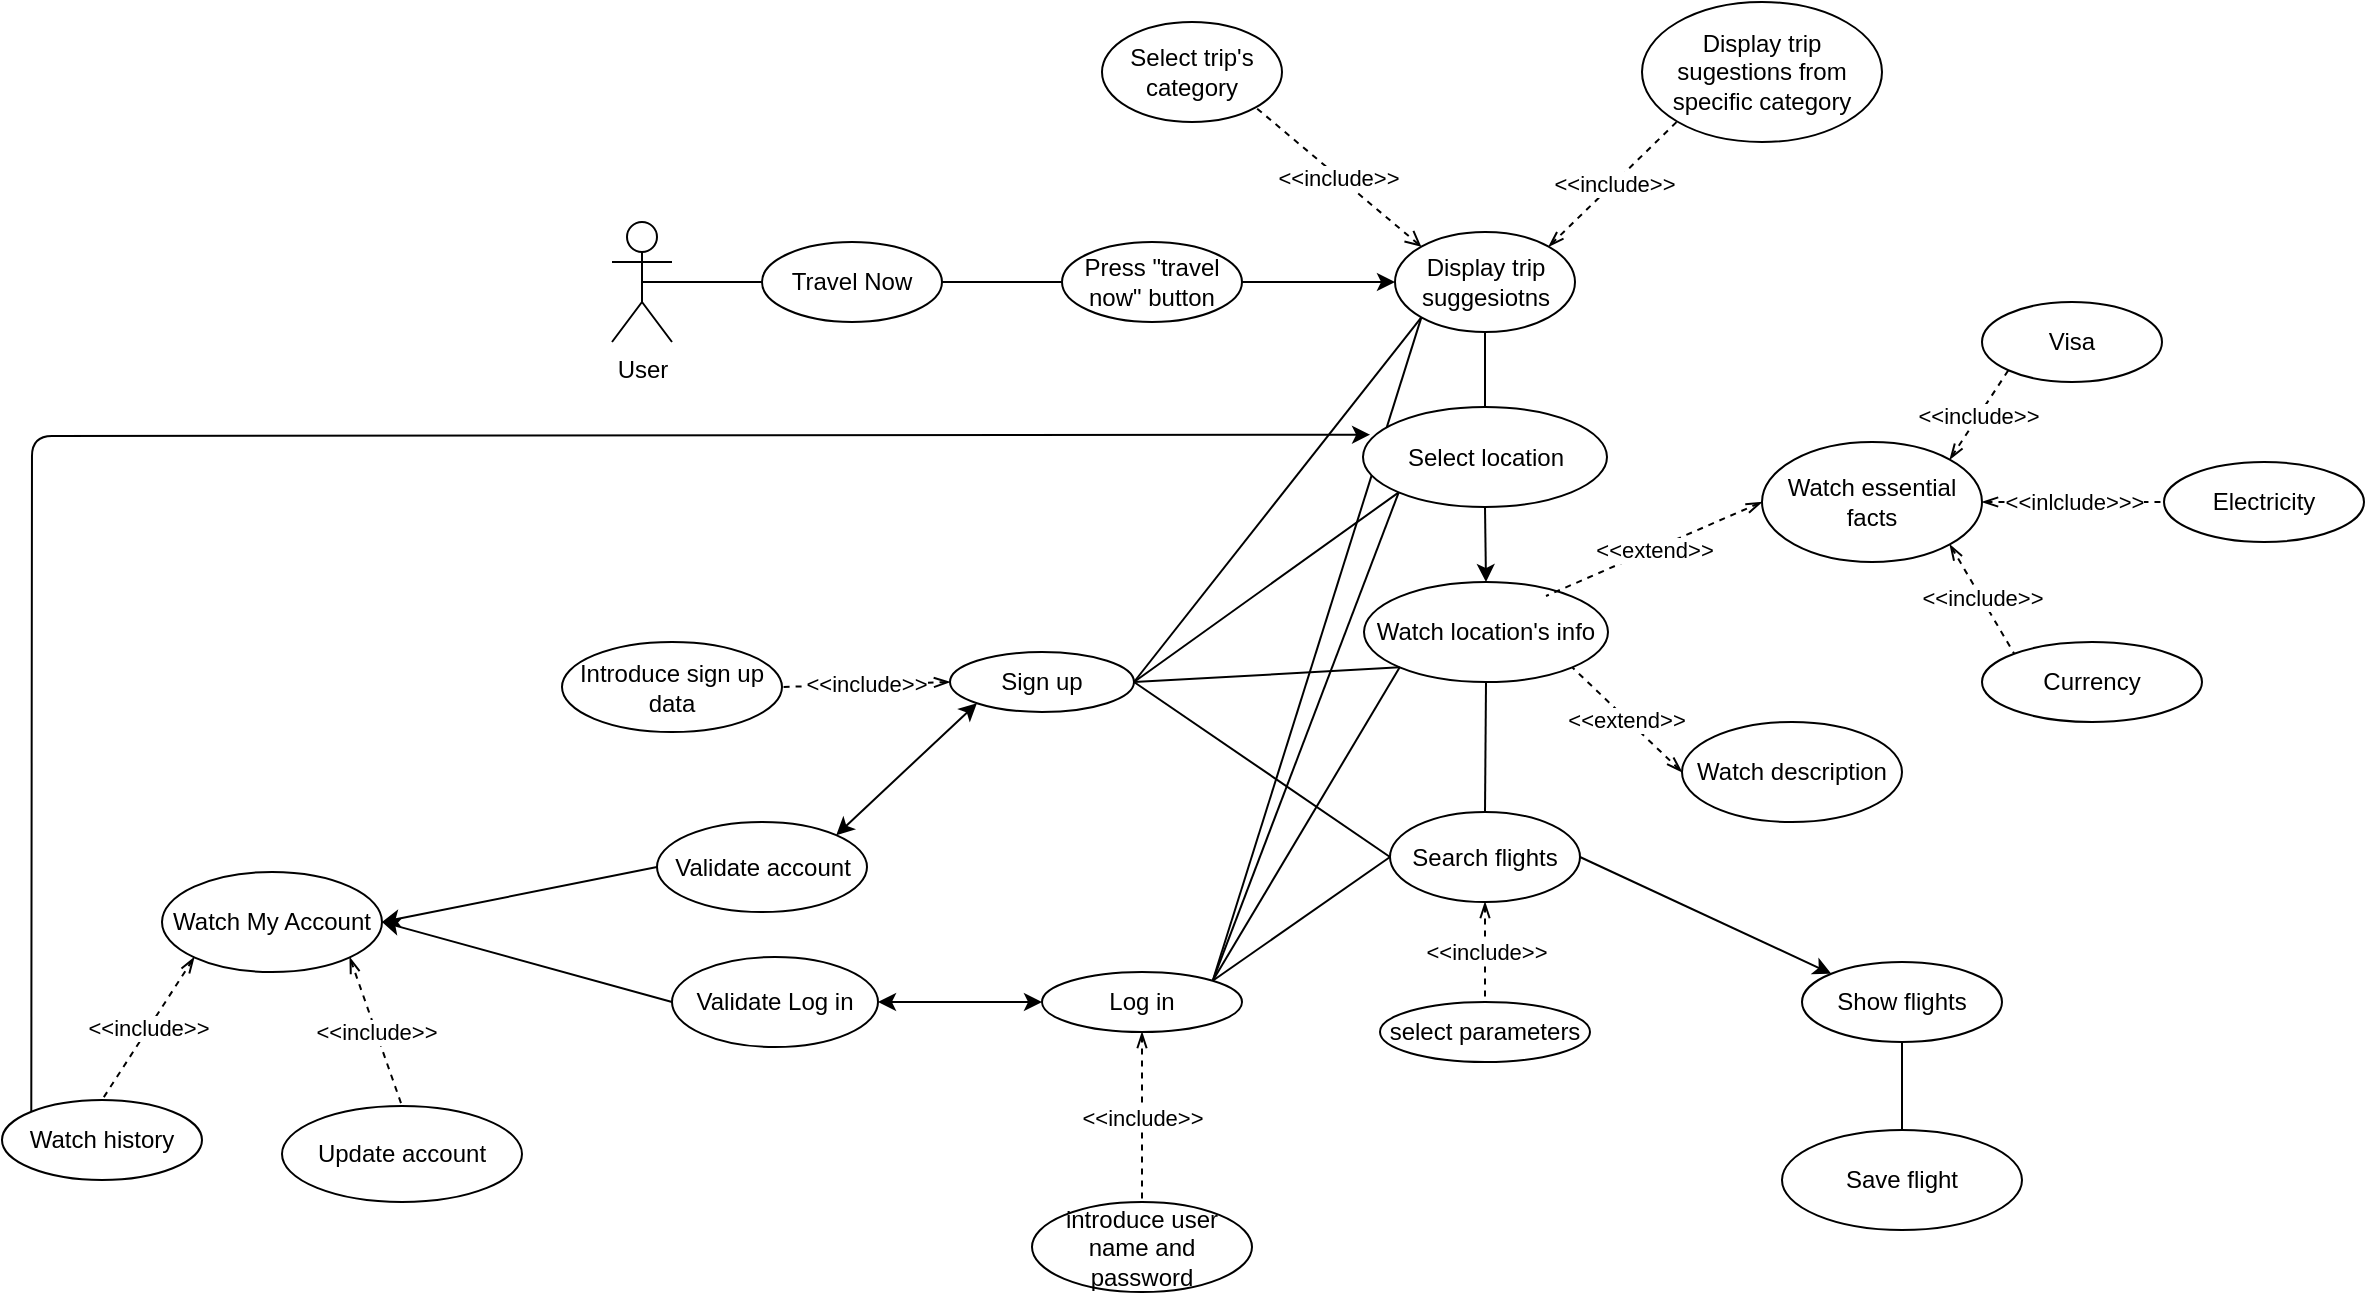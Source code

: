<mxfile version="10.6.1" type="device"><diagram id="o9Uc1y7R9sdlndZ4Y-We" name="Page-1"><mxGraphModel dx="2270" dy="761" grid="1" gridSize="10" guides="1" tooltips="1" connect="1" arrows="1" fold="1" page="1" pageScale="1" pageWidth="827" pageHeight="1169" math="0" shadow="0"><root><mxCell id="0"/><mxCell id="1" parent="0"/><mxCell id="lbvV9SSC-7vw61IjdQjM-1" value="User&lt;br&gt;" style="shape=umlActor;verticalLabelPosition=bottom;labelBackgroundColor=#ffffff;verticalAlign=top;html=1;outlineConnect=0;" parent="1" vertex="1"><mxGeometry x="35" y="130" width="30" height="60" as="geometry"/></mxCell><mxCell id="lbvV9SSC-7vw61IjdQjM-2" value="Travel Now" style="ellipse;whiteSpace=wrap;html=1;" parent="1" vertex="1"><mxGeometry x="110" y="140" width="90" height="40" as="geometry"/></mxCell><mxCell id="lbvV9SSC-7vw61IjdQjM-3" value="" style="endArrow=none;html=1;entryX=0;entryY=0.5;entryDx=0;entryDy=0;exitX=0.5;exitY=0.5;exitDx=0;exitDy=0;exitPerimeter=0;" parent="1" source="lbvV9SSC-7vw61IjdQjM-1" target="lbvV9SSC-7vw61IjdQjM-2" edge="1"><mxGeometry width="50" height="50" relative="1" as="geometry"><mxPoint x="70" y="160" as="sourcePoint"/><mxPoint x="90" y="230" as="targetPoint"/></mxGeometry></mxCell><mxCell id="lbvV9SSC-7vw61IjdQjM-6" value="" style="endArrow=none;html=1;exitX=1;exitY=0.5;exitDx=0;exitDy=0;" parent="1" source="lbvV9SSC-7vw61IjdQjM-2" target="lbvV9SSC-7vw61IjdQjM-7" edge="1"><mxGeometry width="50" height="50" relative="1" as="geometry"><mxPoint x="40" y="280" as="sourcePoint"/><mxPoint x="90" y="230" as="targetPoint"/></mxGeometry></mxCell><mxCell id="lbvV9SSC-7vw61IjdQjM-7" value="Press &quot;travel now&quot; button" style="ellipse;whiteSpace=wrap;html=1;" parent="1" vertex="1"><mxGeometry x="260" y="140" width="90" height="40" as="geometry"/></mxCell><mxCell id="lbvV9SSC-7vw61IjdQjM-8" value="Display trip suggesiotns" style="ellipse;whiteSpace=wrap;html=1;" parent="1" vertex="1"><mxGeometry x="426.5" y="135" width="90" height="50" as="geometry"/></mxCell><mxCell id="lbvV9SSC-7vw61IjdQjM-9" value="" style="endArrow=classic;html=1;exitX=1;exitY=0.5;exitDx=0;exitDy=0;entryX=0;entryY=0.5;entryDx=0;entryDy=0;" parent="1" source="lbvV9SSC-7vw61IjdQjM-7" target="lbvV9SSC-7vw61IjdQjM-8" edge="1"><mxGeometry width="50" height="50" relative="1" as="geometry"><mxPoint x="360" y="170" as="sourcePoint"/><mxPoint x="90" y="230" as="targetPoint"/></mxGeometry></mxCell><mxCell id="lbvV9SSC-7vw61IjdQjM-11" value="&amp;lt;&amp;lt;include&amp;gt;&amp;gt;" style="endArrow=none;dashed=1;html=1;snapToPoint=0;startArrow=open;startFill=0;entryX=1;entryY=1;entryDx=0;entryDy=0;exitX=0;exitY=0;exitDx=0;exitDy=0;" parent="1" source="lbvV9SSC-7vw61IjdQjM-8" target="lbvV9SSC-7vw61IjdQjM-14" edge="1"><mxGeometry width="50" height="50" relative="1" as="geometry"><mxPoint x="325" y="100" as="sourcePoint"/><mxPoint x="90" y="230" as="targetPoint"/></mxGeometry></mxCell><mxCell id="lbvV9SSC-7vw61IjdQjM-13" value="&amp;lt;&amp;lt;include&amp;gt;&amp;gt;" style="endArrow=none;dashed=1;html=1;startArrow=openThin;startFill=0;entryX=0;entryY=1;entryDx=0;entryDy=0;exitX=1;exitY=0;exitDx=0;exitDy=0;" parent="1" source="lbvV9SSC-7vw61IjdQjM-8" target="lbvV9SSC-7vw61IjdQjM-15" edge="1"><mxGeometry width="50" height="50" relative="1" as="geometry"><mxPoint x="490" y="70" as="sourcePoint"/><mxPoint x="90" y="230" as="targetPoint"/></mxGeometry></mxCell><mxCell id="lbvV9SSC-7vw61IjdQjM-14" value="Select trip's category" style="ellipse;whiteSpace=wrap;html=1;" parent="1" vertex="1"><mxGeometry x="280" y="30" width="90" height="50" as="geometry"/></mxCell><mxCell id="lbvV9SSC-7vw61IjdQjM-15" value="Display trip sugestions from specific category&lt;br&gt;" style="ellipse;whiteSpace=wrap;html=1;" parent="1" vertex="1"><mxGeometry x="550" y="20" width="120" height="70" as="geometry"/></mxCell><mxCell id="lbvV9SSC-7vw61IjdQjM-18" value="" style="endArrow=none;html=1;entryX=0.5;entryY=1;entryDx=0;entryDy=0;exitX=0.5;exitY=0;exitDx=0;exitDy=0;" parent="1" source="lbvV9SSC-7vw61IjdQjM-19" target="lbvV9SSC-7vw61IjdQjM-8" edge="1"><mxGeometry width="50" height="50" relative="1" as="geometry"><mxPoint x="458" y="220" as="sourcePoint"/><mxPoint x="90" y="230" as="targetPoint"/></mxGeometry></mxCell><mxCell id="lbvV9SSC-7vw61IjdQjM-21" value="" style="endArrow=classic;html=1;exitX=0.5;exitY=1;exitDx=0;exitDy=0;entryX=0.5;entryY=0;entryDx=0;entryDy=0;" parent="1" source="lbvV9SSC-7vw61IjdQjM-19" target="lbvV9SSC-7vw61IjdQjM-22" edge="1"><mxGeometry width="50" height="50" relative="1" as="geometry"><mxPoint x="40" y="350" as="sourcePoint"/><mxPoint x="458" y="320" as="targetPoint"/></mxGeometry></mxCell><mxCell id="lbvV9SSC-7vw61IjdQjM-22" value="Watch location's info" style="ellipse;whiteSpace=wrap;html=1;" parent="1" vertex="1"><mxGeometry x="411" y="310" width="122" height="50" as="geometry"/></mxCell><mxCell id="lbvV9SSC-7vw61IjdQjM-25" value="Watch description" style="ellipse;whiteSpace=wrap;html=1;" parent="1" vertex="1"><mxGeometry x="570" y="380" width="110" height="50" as="geometry"/></mxCell><mxCell id="lbvV9SSC-7vw61IjdQjM-26" value="Watch essential facts&lt;br&gt;" style="ellipse;whiteSpace=wrap;html=1;" parent="1" vertex="1"><mxGeometry x="610" y="240" width="110" height="60" as="geometry"/></mxCell><mxCell id="lbvV9SSC-7vw61IjdQjM-27" value="Currency" style="ellipse;whiteSpace=wrap;html=1;" parent="1" vertex="1"><mxGeometry x="720" y="340" width="110" height="40" as="geometry"/></mxCell><mxCell id="lbvV9SSC-7vw61IjdQjM-28" value="Electricity" style="ellipse;whiteSpace=wrap;html=1;" parent="1" vertex="1"><mxGeometry x="811" y="250" width="100" height="40" as="geometry"/></mxCell><mxCell id="lbvV9SSC-7vw61IjdQjM-29" value="Visa" style="ellipse;whiteSpace=wrap;html=1;" parent="1" vertex="1"><mxGeometry x="720" y="170" width="90" height="40" as="geometry"/></mxCell><mxCell id="lbvV9SSC-7vw61IjdQjM-30" value="&amp;lt;&amp;lt;include&amp;gt;&amp;gt;" style="endArrow=none;dashed=1;html=1;startArrow=openThin;startFill=0;exitX=1;exitY=1;exitDx=0;exitDy=0;entryX=0;entryY=0;entryDx=0;entryDy=0;" parent="1" source="lbvV9SSC-7vw61IjdQjM-26" target="lbvV9SSC-7vw61IjdQjM-27" edge="1"><mxGeometry width="50" height="50" relative="1" as="geometry"><mxPoint x="40" y="640" as="sourcePoint"/><mxPoint x="760" y="291" as="targetPoint"/></mxGeometry></mxCell><mxCell id="lbvV9SSC-7vw61IjdQjM-31" value="&amp;lt;&amp;lt;inlclude&amp;gt;&amp;gt;&amp;gt;" style="endArrow=none;dashed=1;html=1;startArrow=openThin;startFill=0;entryX=0;entryY=0.5;entryDx=0;entryDy=0;exitX=1;exitY=0.5;exitDx=0;exitDy=0;" parent="1" source="lbvV9SSC-7vw61IjdQjM-26" target="lbvV9SSC-7vw61IjdQjM-28" edge="1"><mxGeometry width="50" height="50" relative="1" as="geometry"><mxPoint x="790" y="240" as="sourcePoint"/><mxPoint x="90" y="590" as="targetPoint"/></mxGeometry></mxCell><mxCell id="lbvV9SSC-7vw61IjdQjM-32" value="&amp;lt;&amp;lt;include&amp;gt;&amp;gt;" style="endArrow=none;dashed=1;html=1;startArrow=openThin;startFill=0;entryX=0;entryY=1;entryDx=0;entryDy=0;exitX=1;exitY=0;exitDx=0;exitDy=0;" parent="1" source="lbvV9SSC-7vw61IjdQjM-26" target="lbvV9SSC-7vw61IjdQjM-29" edge="1"><mxGeometry width="50" height="50" relative="1" as="geometry"><mxPoint x="700" y="210" as="sourcePoint"/><mxPoint x="90" y="590" as="targetPoint"/></mxGeometry></mxCell><mxCell id="lbvV9SSC-7vw61IjdQjM-34" value="&amp;lt;&amp;lt;extend&amp;gt;&amp;gt;&lt;br&gt;" style="endArrow=none;dashed=1;html=1;startArrow=openThin;startFill=0;entryX=1;entryY=1;entryDx=0;entryDy=0;exitX=0;exitY=0.5;exitDx=0;exitDy=0;" parent="1" source="lbvV9SSC-7vw61IjdQjM-25" target="lbvV9SSC-7vw61IjdQjM-22" edge="1"><mxGeometry width="50" height="50" relative="1" as="geometry"><mxPoint x="590" y="320" as="sourcePoint"/><mxPoint x="90" y="450" as="targetPoint"/></mxGeometry></mxCell><mxCell id="lbvV9SSC-7vw61IjdQjM-35" value="&amp;lt;&amp;lt;extend&amp;gt;&amp;gt;" style="endArrow=none;dashed=1;html=1;startArrow=openThin;startFill=0;entryX=1;entryY=0;entryDx=0;entryDy=0;exitX=0;exitY=0.5;exitDx=0;exitDy=0;" parent="1" edge="1"><mxGeometry width="50" height="50" relative="1" as="geometry"><mxPoint x="610" y="270" as="sourcePoint"/><mxPoint x="502" y="317" as="targetPoint"/></mxGeometry></mxCell><mxCell id="lbvV9SSC-7vw61IjdQjM-37" value="" style="endArrow=none;html=1;exitX=0.5;exitY=0;exitDx=0;exitDy=0;entryX=0.5;entryY=1;entryDx=0;entryDy=0;" parent="1" source="lbvV9SSC-7vw61IjdQjM-38" target="lbvV9SSC-7vw61IjdQjM-22" edge="1"><mxGeometry width="50" height="50" relative="1" as="geometry"><mxPoint x="320" y="390" as="sourcePoint"/><mxPoint x="456" y="370" as="targetPoint"/></mxGeometry></mxCell><mxCell id="lbvV9SSC-7vw61IjdQjM-38" value="Search flights" style="ellipse;whiteSpace=wrap;html=1;" parent="1" vertex="1"><mxGeometry x="424" y="425" width="95" height="45" as="geometry"/></mxCell><mxCell id="lbvV9SSC-7vw61IjdQjM-39" value="&amp;lt;&amp;lt;include&amp;gt;&amp;gt;&lt;br&gt;" style="endArrow=none;dashed=1;html=1;startArrow=openThin;startFill=0;entryX=0.5;entryY=0;entryDx=0;entryDy=0;" parent="1" source="lbvV9SSC-7vw61IjdQjM-38" target="lbvV9SSC-7vw61IjdQjM-40" edge="1"><mxGeometry width="50" height="50" relative="1" as="geometry"><mxPoint x="260" y="470" as="sourcePoint"/><mxPoint x="308" y="480" as="targetPoint"/></mxGeometry></mxCell><mxCell id="lbvV9SSC-7vw61IjdQjM-40" value="select parameters&lt;br&gt;" style="ellipse;whiteSpace=wrap;html=1;" parent="1" vertex="1"><mxGeometry x="419" y="520" width="105" height="30" as="geometry"/></mxCell><mxCell id="lbvV9SSC-7vw61IjdQjM-41" value="Show flights" style="ellipse;whiteSpace=wrap;html=1;" parent="1" vertex="1"><mxGeometry x="630" y="500" width="100" height="40" as="geometry"/></mxCell><mxCell id="lbvV9SSC-7vw61IjdQjM-43" value="" style="endArrow=classic;html=1;exitX=1;exitY=0.5;exitDx=0;exitDy=0;entryX=0;entryY=0;entryDx=0;entryDy=0;" parent="1" source="lbvV9SSC-7vw61IjdQjM-38" target="lbvV9SSC-7vw61IjdQjM-41" edge="1"><mxGeometry width="50" height="50" relative="1" as="geometry"><mxPoint x="40" y="620" as="sourcePoint"/><mxPoint x="90" y="570" as="targetPoint"/></mxGeometry></mxCell><mxCell id="lbvV9SSC-7vw61IjdQjM-45" value="Log in" style="ellipse;whiteSpace=wrap;html=1;" parent="1" vertex="1"><mxGeometry x="250" y="505" width="100" height="30" as="geometry"/></mxCell><mxCell id="lbvV9SSC-7vw61IjdQjM-46" value="" style="endArrow=none;html=1;entryX=0;entryY=0.5;entryDx=0;entryDy=0;exitX=1;exitY=0;exitDx=0;exitDy=0;" parent="1" source="lbvV9SSC-7vw61IjdQjM-45" target="lbvV9SSC-7vw61IjdQjM-38" edge="1"><mxGeometry width="50" height="50" relative="1" as="geometry"><mxPoint x="40" y="620" as="sourcePoint"/><mxPoint x="90" y="570" as="targetPoint"/></mxGeometry></mxCell><mxCell id="lbvV9SSC-7vw61IjdQjM-47" value="" style="endArrow=none;html=1;entryX=0;entryY=1;entryDx=0;entryDy=0;exitX=1;exitY=0;exitDx=0;exitDy=0;" parent="1" source="lbvV9SSC-7vw61IjdQjM-45" target="lbvV9SSC-7vw61IjdQjM-22" edge="1"><mxGeometry width="50" height="50" relative="1" as="geometry"><mxPoint x="40" y="620" as="sourcePoint"/><mxPoint x="90" y="570" as="targetPoint"/></mxGeometry></mxCell><mxCell id="lbvV9SSC-7vw61IjdQjM-48" value="" style="endArrow=none;html=1;entryX=0;entryY=1;entryDx=0;entryDy=0;exitX=1;exitY=0;exitDx=0;exitDy=0;" parent="1" source="lbvV9SSC-7vw61IjdQjM-45" target="lbvV9SSC-7vw61IjdQjM-19" edge="1"><mxGeometry width="50" height="50" relative="1" as="geometry"><mxPoint x="340" y="433" as="sourcePoint"/><mxPoint x="90" y="570" as="targetPoint"/></mxGeometry></mxCell><mxCell id="lbvV9SSC-7vw61IjdQjM-49" value="&amp;lt;&amp;lt;include&amp;gt;&amp;gt;" style="endArrow=none;dashed=1;html=1;startArrow=openThin;startFill=0;exitX=0.5;exitY=1;exitDx=0;exitDy=0;" parent="1" source="lbvV9SSC-7vw61IjdQjM-45" target="lbvV9SSC-7vw61IjdQjM-50" edge="1"><mxGeometry width="50" height="50" relative="1" as="geometry"><mxPoint x="40" y="620" as="sourcePoint"/><mxPoint x="300" y="510" as="targetPoint"/></mxGeometry></mxCell><mxCell id="lbvV9SSC-7vw61IjdQjM-50" value="introduce user name and password" style="ellipse;whiteSpace=wrap;html=1;" parent="1" vertex="1"><mxGeometry x="245" y="620" width="110" height="45" as="geometry"/></mxCell><mxCell id="lbvV9SSC-7vw61IjdQjM-51" value="Sign up" style="ellipse;whiteSpace=wrap;html=1;" parent="1" vertex="1"><mxGeometry x="204" y="345" width="92" height="30" as="geometry"/></mxCell><mxCell id="lbvV9SSC-7vw61IjdQjM-52" value="" style="endArrow=none;html=1;entryX=0;entryY=1;entryDx=0;entryDy=0;exitX=1;exitY=0.5;exitDx=0;exitDy=0;" parent="1" source="lbvV9SSC-7vw61IjdQjM-51" target="lbvV9SSC-7vw61IjdQjM-19" edge="1"><mxGeometry width="50" height="50" relative="1" as="geometry"><mxPoint x="40" y="740" as="sourcePoint"/><mxPoint x="90" y="690" as="targetPoint"/></mxGeometry></mxCell><mxCell id="lbvV9SSC-7vw61IjdQjM-53" value="" style="endArrow=none;html=1;entryX=0;entryY=1;entryDx=0;entryDy=0;exitX=1;exitY=0.5;exitDx=0;exitDy=0;" parent="1" source="lbvV9SSC-7vw61IjdQjM-51" target="lbvV9SSC-7vw61IjdQjM-22" edge="1"><mxGeometry width="50" height="50" relative="1" as="geometry"><mxPoint x="40" y="740" as="sourcePoint"/><mxPoint x="90" y="690" as="targetPoint"/></mxGeometry></mxCell><mxCell id="lbvV9SSC-7vw61IjdQjM-54" value="" style="endArrow=none;html=1;entryX=0;entryY=0.5;entryDx=0;entryDy=0;exitX=1;exitY=0.5;exitDx=0;exitDy=0;" parent="1" source="lbvV9SSC-7vw61IjdQjM-51" target="lbvV9SSC-7vw61IjdQjM-38" edge="1"><mxGeometry width="50" height="50" relative="1" as="geometry"><mxPoint x="40" y="740" as="sourcePoint"/><mxPoint x="140" y="560" as="targetPoint"/></mxGeometry></mxCell><mxCell id="lbvV9SSC-7vw61IjdQjM-55" value="&amp;lt;&amp;lt;include&amp;gt;&amp;gt;" style="endArrow=none;dashed=1;html=1;startArrow=openThin;startFill=0;exitX=0;exitY=0.5;exitDx=0;exitDy=0;entryX=1;entryY=0.5;entryDx=0;entryDy=0;" parent="1" source="lbvV9SSC-7vw61IjdQjM-51" target="lbvV9SSC-7vw61IjdQjM-56" edge="1"><mxGeometry width="50" height="50" relative="1" as="geometry"><mxPoint x="250" y="343" as="sourcePoint"/><mxPoint x="180" y="430" as="targetPoint"/></mxGeometry></mxCell><mxCell id="lbvV9SSC-7vw61IjdQjM-56" value="Introduce sign up data" style="ellipse;whiteSpace=wrap;html=1;" parent="1" vertex="1"><mxGeometry x="10" y="340" width="110" height="45" as="geometry"/></mxCell><mxCell id="lbvV9SSC-7vw61IjdQjM-57" value="Validate account" style="ellipse;whiteSpace=wrap;html=1;" parent="1" vertex="1"><mxGeometry x="57.5" y="430" width="105" height="45" as="geometry"/></mxCell><mxCell id="lbvV9SSC-7vw61IjdQjM-61" value="Watch My Account" style="ellipse;whiteSpace=wrap;html=1;" parent="1" vertex="1"><mxGeometry x="-190" y="455" width="110" height="50" as="geometry"/></mxCell><mxCell id="lbvV9SSC-7vw61IjdQjM-62" value="Validate Log in" style="ellipse;whiteSpace=wrap;html=1;" parent="1" vertex="1"><mxGeometry x="65" y="497.5" width="103" height="45" as="geometry"/></mxCell><mxCell id="lbvV9SSC-7vw61IjdQjM-63" value="" style="endArrow=classic;html=1;entryX=1;entryY=0.5;entryDx=0;entryDy=0;exitX=0;exitY=0.5;exitDx=0;exitDy=0;" parent="1" source="lbvV9SSC-7vw61IjdQjM-57" target="lbvV9SSC-7vw61IjdQjM-61" edge="1"><mxGeometry width="50" height="50" relative="1" as="geometry"><mxPoint x="-240" y="740" as="sourcePoint"/><mxPoint x="-190" y="690" as="targetPoint"/></mxGeometry></mxCell><mxCell id="lbvV9SSC-7vw61IjdQjM-64" value="" style="endArrow=classic;html=1;entryX=1;entryY=0.5;entryDx=0;entryDy=0;exitX=0;exitY=0.5;exitDx=0;exitDy=0;" parent="1" source="lbvV9SSC-7vw61IjdQjM-62" target="lbvV9SSC-7vw61IjdQjM-61" edge="1"><mxGeometry width="50" height="50" relative="1" as="geometry"><mxPoint x="-240" y="740" as="sourcePoint"/><mxPoint x="-190" y="690" as="targetPoint"/></mxGeometry></mxCell><mxCell id="lbvV9SSC-7vw61IjdQjM-65" value="" style="endArrow=none;html=1;entryX=0.5;entryY=1;entryDx=0;entryDy=0;exitX=0.5;exitY=0;exitDx=0;exitDy=0;" parent="1" source="lbvV9SSC-7vw61IjdQjM-66" target="lbvV9SSC-7vw61IjdQjM-41" edge="1"><mxGeometry width="50" height="50" relative="1" as="geometry"><mxPoint x="680" y="580" as="sourcePoint"/><mxPoint x="180" y="690" as="targetPoint"/></mxGeometry></mxCell><mxCell id="lbvV9SSC-7vw61IjdQjM-66" value="Save flight" style="ellipse;whiteSpace=wrap;html=1;" parent="1" vertex="1"><mxGeometry x="620" y="584" width="120" height="50" as="geometry"/></mxCell><mxCell id="lbvV9SSC-7vw61IjdQjM-68" value="&amp;lt;&amp;lt;include&amp;gt;&amp;gt;" style="endArrow=none;dashed=1;html=1;startArrow=openThin;startFill=0;exitX=1;exitY=1;exitDx=0;exitDy=0;entryX=0.5;entryY=0;entryDx=0;entryDy=0;" parent="1" source="lbvV9SSC-7vw61IjdQjM-61" target="lbvV9SSC-7vw61IjdQjM-71" edge="1"><mxGeometry width="50" height="50" relative="1" as="geometry"><mxPoint x="-190" y="740" as="sourcePoint"/><mxPoint x="-30" y="630" as="targetPoint"/></mxGeometry></mxCell><mxCell id="lbvV9SSC-7vw61IjdQjM-69" value="" style="endArrow=classic;startArrow=classic;html=1;entryX=0;entryY=0.5;entryDx=0;entryDy=0;exitX=1;exitY=0.5;exitDx=0;exitDy=0;" parent="1" source="lbvV9SSC-7vw61IjdQjM-62" target="lbvV9SSC-7vw61IjdQjM-45" edge="1"><mxGeometry width="50" height="50" relative="1" as="geometry"><mxPoint x="-190" y="810" as="sourcePoint"/><mxPoint x="-140" y="760" as="targetPoint"/></mxGeometry></mxCell><mxCell id="lbvV9SSC-7vw61IjdQjM-70" value="" style="endArrow=classic;startArrow=classic;html=1;entryX=0;entryY=1;entryDx=0;entryDy=0;exitX=1;exitY=0;exitDx=0;exitDy=0;" parent="1" source="lbvV9SSC-7vw61IjdQjM-57" target="lbvV9SSC-7vw61IjdQjM-51" edge="1"><mxGeometry width="50" height="50" relative="1" as="geometry"><mxPoint x="-190" y="810" as="sourcePoint"/><mxPoint x="-140" y="760" as="targetPoint"/></mxGeometry></mxCell><mxCell id="lbvV9SSC-7vw61IjdQjM-71" value="Update account" style="ellipse;whiteSpace=wrap;html=1;" parent="1" vertex="1"><mxGeometry x="-130" y="572" width="120" height="48" as="geometry"/></mxCell><mxCell id="lbvV9SSC-7vw61IjdQjM-72" value="&amp;lt;&amp;lt;include&amp;gt;&amp;gt;" style="endArrow=none;dashed=1;html=1;startArrow=openThin;startFill=0;exitX=0;exitY=1;exitDx=0;exitDy=0;entryX=0.5;entryY=0;entryDx=0;entryDy=0;" parent="1" source="lbvV9SSC-7vw61IjdQjM-61" target="lbvV9SSC-7vw61IjdQjM-73" edge="1"><mxGeometry width="50" height="50" relative="1" as="geometry"><mxPoint x="-210" y="620" as="sourcePoint"/><mxPoint x="-240" y="610" as="targetPoint"/></mxGeometry></mxCell><mxCell id="lbvV9SSC-7vw61IjdQjM-73" value="Watch history" style="ellipse;whiteSpace=wrap;html=1;" parent="1" vertex="1"><mxGeometry x="-270" y="569" width="100" height="40" as="geometry"/></mxCell><mxCell id="lbvV9SSC-7vw61IjdQjM-74" value="" style="endArrow=classic;html=1;exitX=0;exitY=0;exitDx=0;exitDy=0;entryX=0.029;entryY=0.277;entryDx=0;entryDy=0;entryPerimeter=0;" parent="1" source="lbvV9SSC-7vw61IjdQjM-73" target="lbvV9SSC-7vw61IjdQjM-19" edge="1"><mxGeometry width="50" height="50" relative="1" as="geometry"><mxPoint x="-270" y="740" as="sourcePoint"/><mxPoint x="410" y="240" as="targetPoint"/><Array as="points"><mxPoint x="-255" y="237"/></Array></mxGeometry></mxCell><mxCell id="lU94cztcLRgC99SMRFop-1" value="" style="endArrow=none;html=1;entryX=0;entryY=1;entryDx=0;entryDy=0;exitX=1;exitY=0.5;exitDx=0;exitDy=0;" edge="1" parent="1" source="lbvV9SSC-7vw61IjdQjM-51" target="lbvV9SSC-7vw61IjdQjM-8"><mxGeometry width="50" height="50" relative="1" as="geometry"><mxPoint x="-270" y="740" as="sourcePoint"/><mxPoint x="-220" y="690" as="targetPoint"/></mxGeometry></mxCell><mxCell id="lU94cztcLRgC99SMRFop-2" value="" style="endArrow=none;html=1;entryX=0;entryY=1;entryDx=0;entryDy=0;exitX=1;exitY=0;exitDx=0;exitDy=0;" edge="1" parent="1" source="lbvV9SSC-7vw61IjdQjM-45" target="lbvV9SSC-7vw61IjdQjM-8"><mxGeometry width="50" height="50" relative="1" as="geometry"><mxPoint x="-270" y="740" as="sourcePoint"/><mxPoint x="-220" y="690" as="targetPoint"/></mxGeometry></mxCell><mxCell id="lbvV9SSC-7vw61IjdQjM-19" value="Select location" style="ellipse;whiteSpace=wrap;html=1;" parent="1" vertex="1"><mxGeometry x="410.5" y="222.5" width="122" height="50" as="geometry"/></mxCell></root></mxGraphModel></diagram></mxfile>